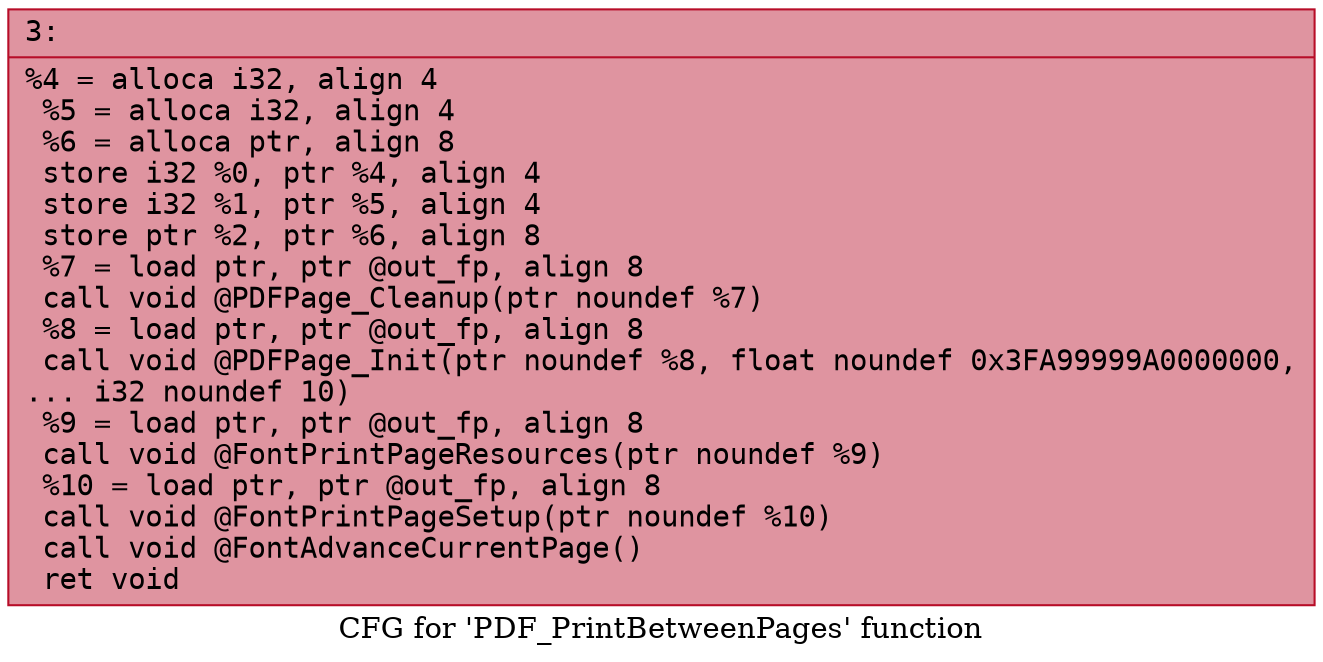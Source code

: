 digraph "CFG for 'PDF_PrintBetweenPages' function" {
	label="CFG for 'PDF_PrintBetweenPages' function";

	Node0x600001622440 [shape=record,color="#b70d28ff", style=filled, fillcolor="#b70d2870" fontname="Courier",label="{3:\l|  %4 = alloca i32, align 4\l  %5 = alloca i32, align 4\l  %6 = alloca ptr, align 8\l  store i32 %0, ptr %4, align 4\l  store i32 %1, ptr %5, align 4\l  store ptr %2, ptr %6, align 8\l  %7 = load ptr, ptr @out_fp, align 8\l  call void @PDFPage_Cleanup(ptr noundef %7)\l  %8 = load ptr, ptr @out_fp, align 8\l  call void @PDFPage_Init(ptr noundef %8, float noundef 0x3FA99999A0000000,\l... i32 noundef 10)\l  %9 = load ptr, ptr @out_fp, align 8\l  call void @FontPrintPageResources(ptr noundef %9)\l  %10 = load ptr, ptr @out_fp, align 8\l  call void @FontPrintPageSetup(ptr noundef %10)\l  call void @FontAdvanceCurrentPage()\l  ret void\l}"];
}
